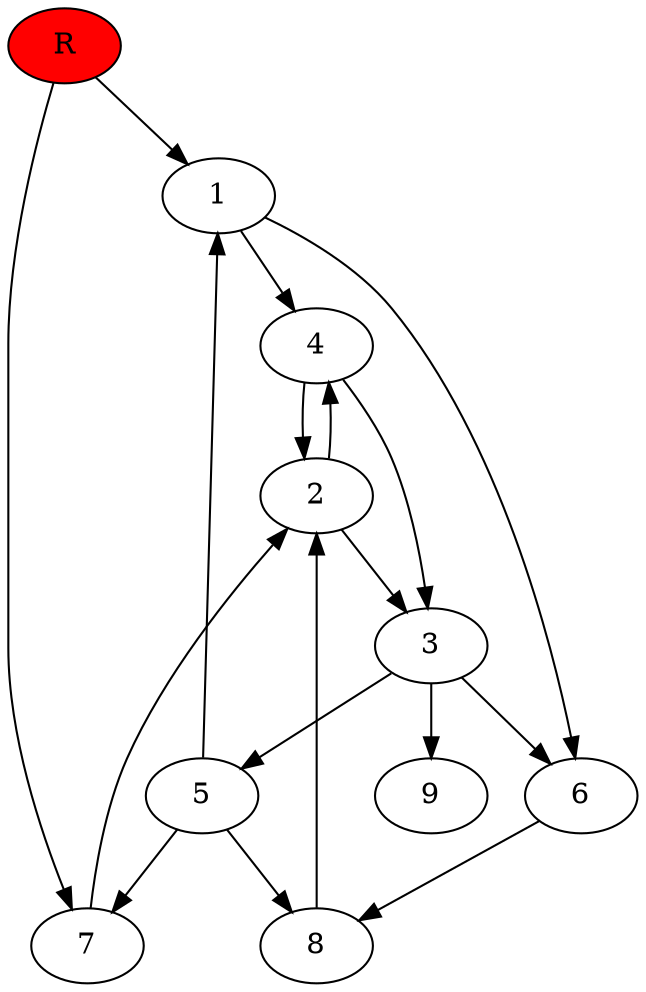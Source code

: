 digraph prb76289 {
	1
	2
	3
	4
	5
	6
	7
	8
	R [fillcolor="#ff0000" style=filled]
	1 -> 4
	1 -> 6
	2 -> 3
	2 -> 4
	3 -> 5
	3 -> 6
	3 -> 9
	4 -> 2
	4 -> 3
	5 -> 1
	5 -> 7
	5 -> 8
	6 -> 8
	7 -> 2
	8 -> 2
	R -> 1
	R -> 7
}
